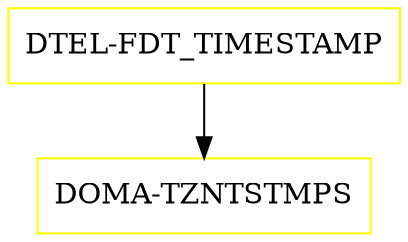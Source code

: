 digraph G {
  "DTEL-FDT_TIMESTAMP" [shape=box,color=yellow];
  "DOMA-TZNTSTMPS" [shape=box,color=yellow,URL="./DOMA_TZNTSTMPS.html"];
  "DTEL-FDT_TIMESTAMP" -> "DOMA-TZNTSTMPS";
}
